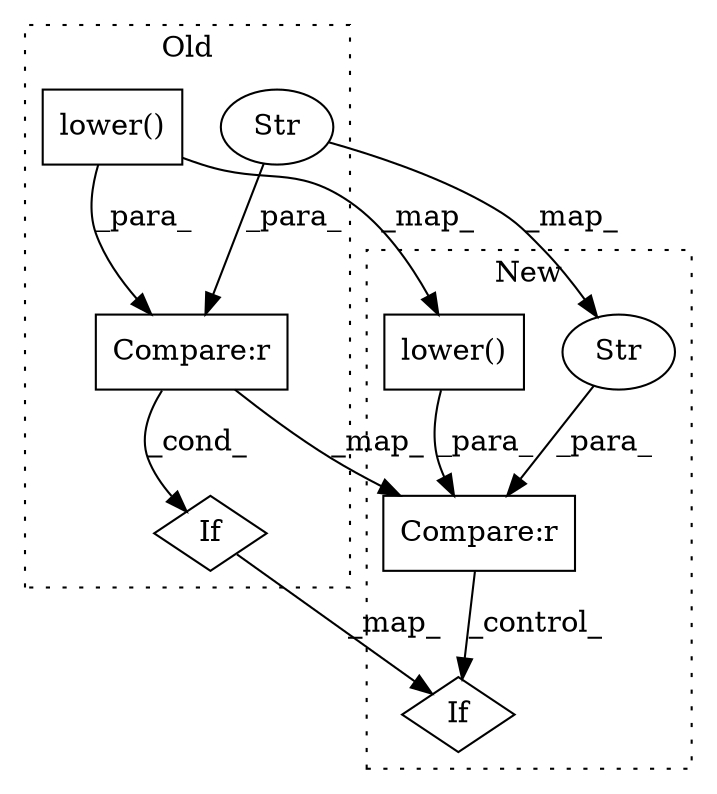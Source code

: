 digraph G {
subgraph cluster0 {
1 [label="lower()" a="75" s="6819" l="20" shape="box"];
3 [label="If" a="96" s="6816,6856" l="3,41" shape="diamond"];
6 [label="Compare:r" a="40" s="6819" l="37" shape="box"];
7 [label="Str" a="66" s="6843" l="13" shape="ellipse"];
label = "Old";
style="dotted";
}
subgraph cluster1 {
2 [label="lower()" a="75" s="5178" l="20" shape="box"];
4 [label="If" a="96" s="5482,5524" l="0,14" shape="diamond"];
5 [label="Compare:r" a="40" s="5178" l="55" shape="box"];
8 [label="Str" a="66" s="5202" l="31" shape="ellipse"];
label = "New";
style="dotted";
}
1 -> 6 [label="_para_"];
1 -> 2 [label="_map_"];
2 -> 5 [label="_para_"];
3 -> 4 [label="_map_"];
5 -> 4 [label="_control_"];
6 -> 5 [label="_map_"];
6 -> 3 [label="_cond_"];
7 -> 8 [label="_map_"];
7 -> 6 [label="_para_"];
8 -> 5 [label="_para_"];
}
